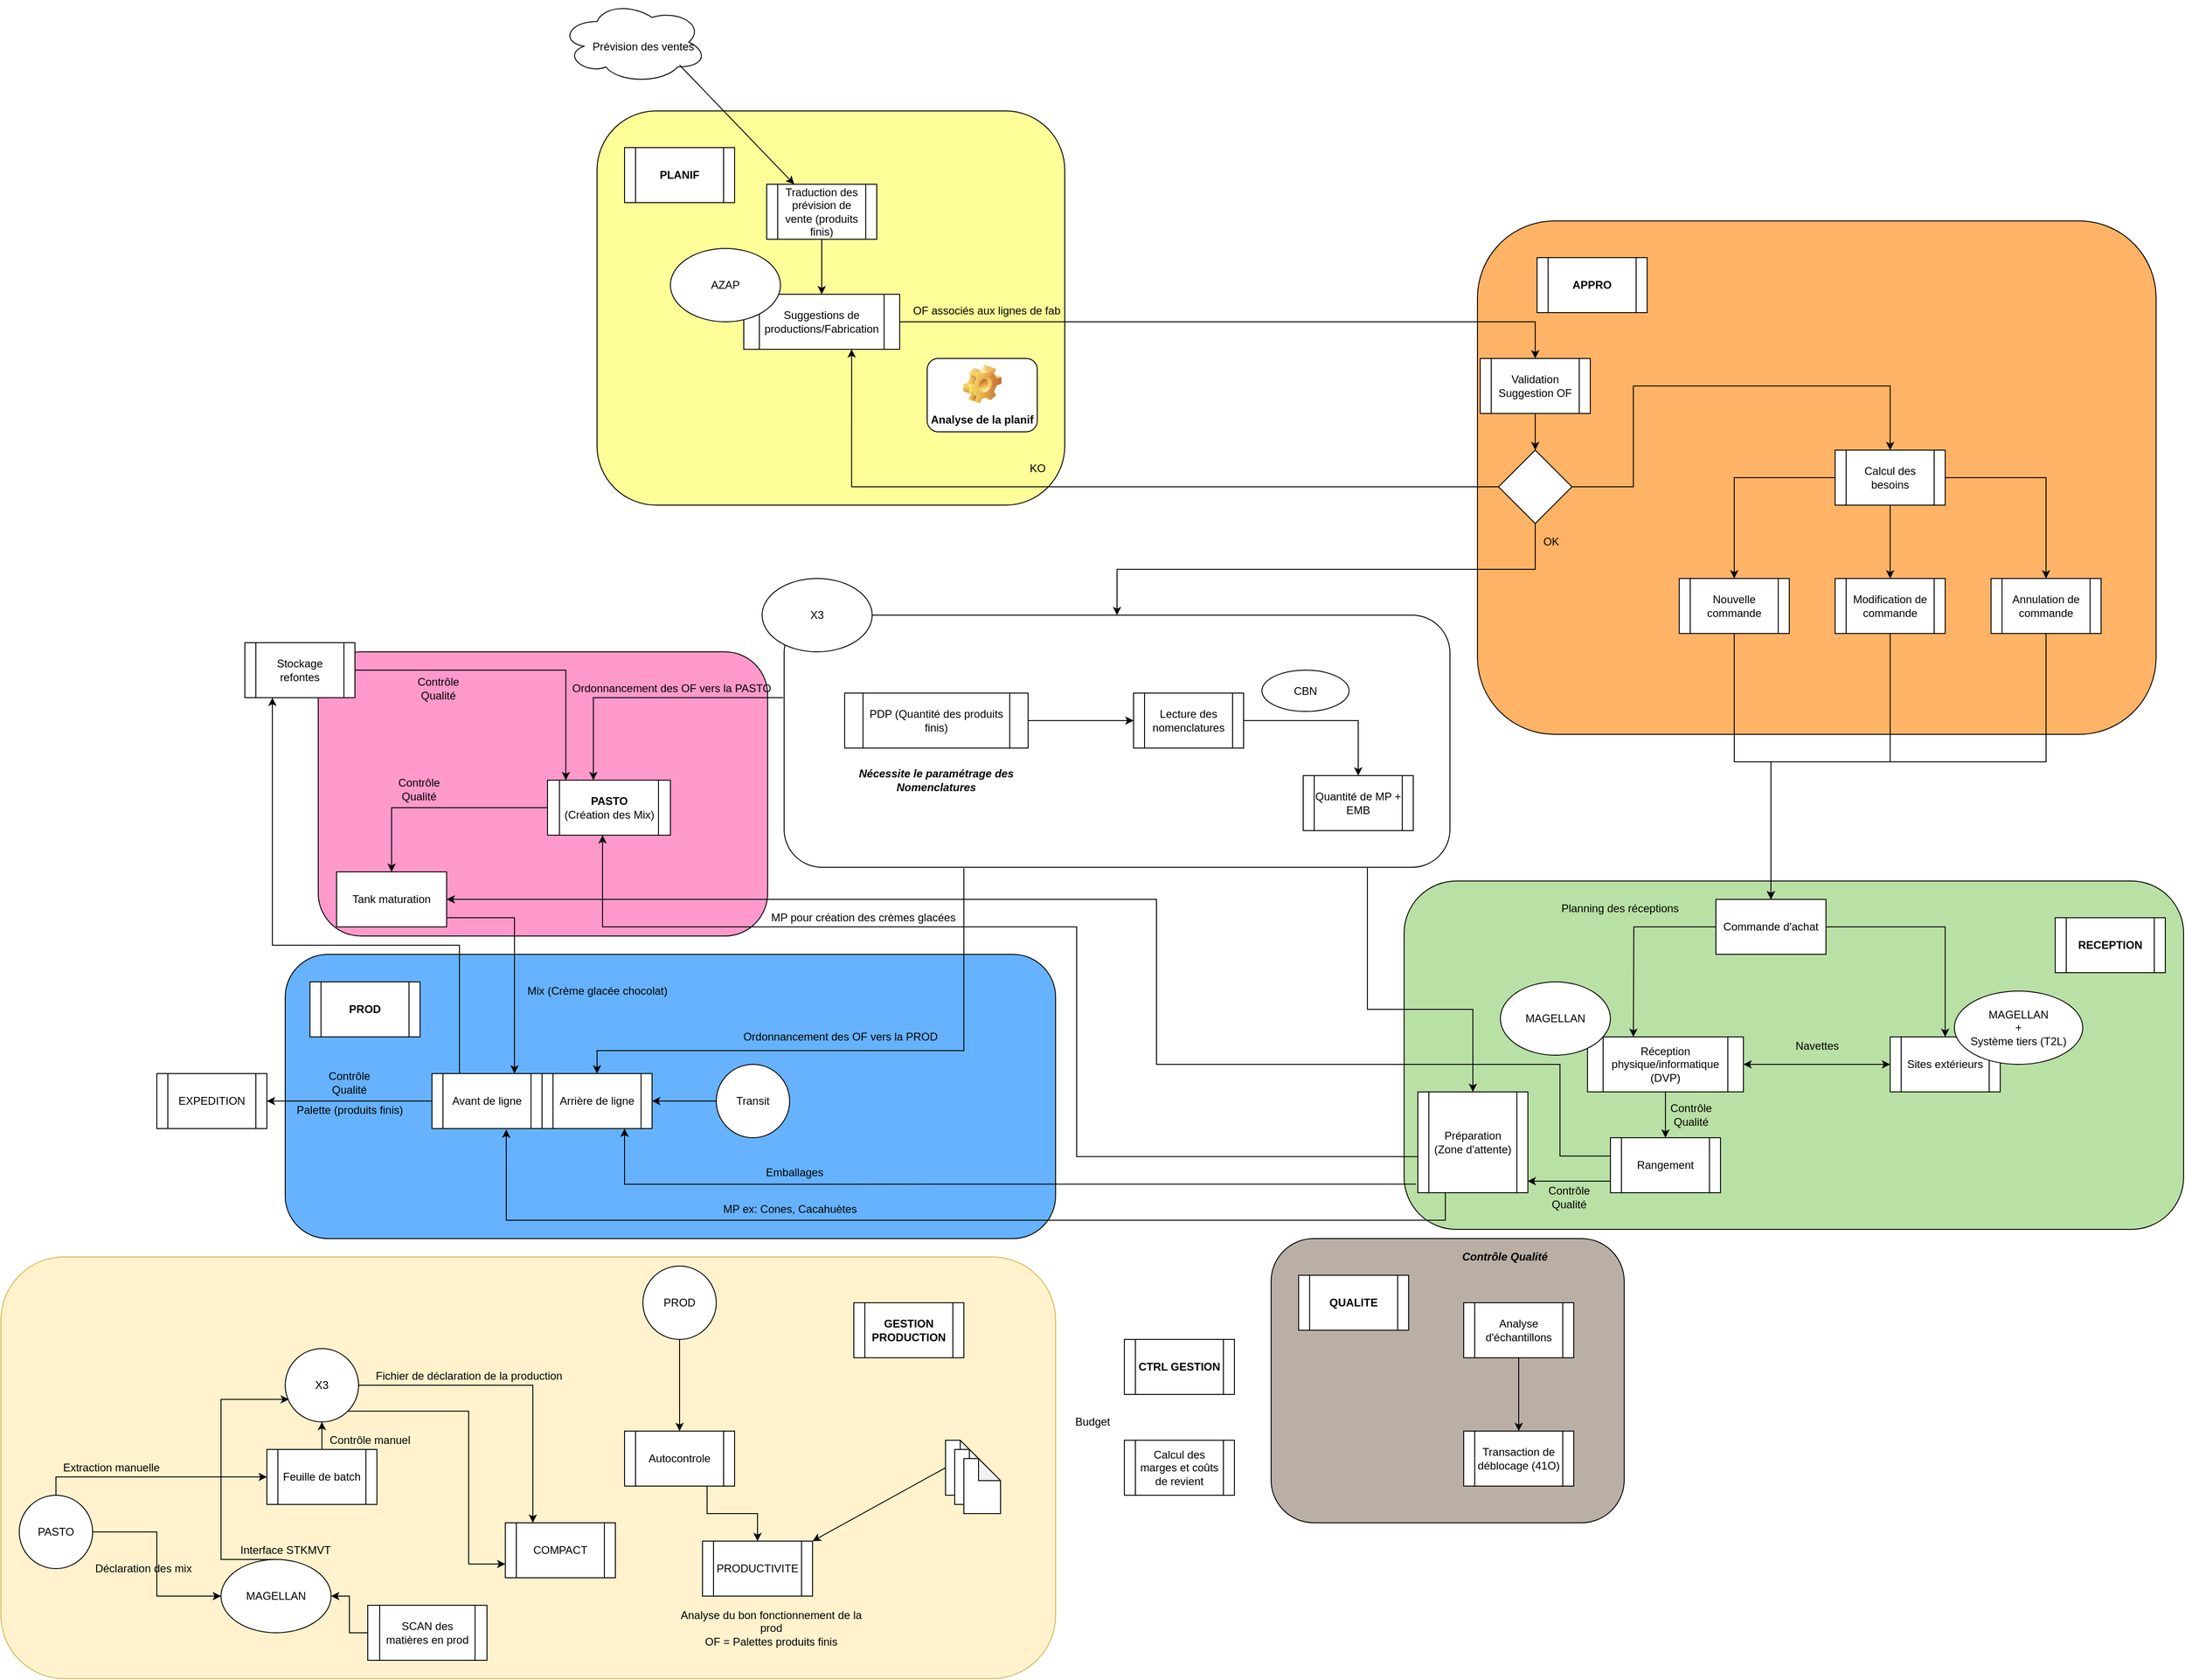 <mxfile version="14.6.9" type="github" pages="2">
  <diagram id="O6vMDhjwUfEgqYU45r9u" name="Page-1">
    <mxGraphModel dx="2957" dy="2081" grid="1" gridSize="10" guides="1" tooltips="1" connect="1" arrows="1" fold="1" page="1" pageScale="1" pageWidth="827" pageHeight="1169" math="0" shadow="0">
      <root>
        <mxCell id="0" />
        <mxCell id="1" parent="0" />
        <mxCell id="0gZr8LwHz6kF_PgUSsYP-43" value="" style="rounded=1;whiteSpace=wrap;html=1;fillColor=#fff2cc;strokeColor=#d6b656;" parent="1" vertex="1">
          <mxGeometry x="-760" y="710" width="1150" height="460" as="geometry" />
        </mxCell>
        <mxCell id="0gZr8LwHz6kF_PgUSsYP-20" value="" style="rounded=1;whiteSpace=wrap;html=1;" parent="1" vertex="1">
          <mxGeometry x="94" y="10" width="726" height="275" as="geometry" />
        </mxCell>
        <mxCell id="0gZr8LwHz6kF_PgUSsYP-4" value="" style="rounded=1;whiteSpace=wrap;html=1;fillColor=#B9AFA5;" parent="1" vertex="1">
          <mxGeometry x="625" y="690" width="385" height="310" as="geometry" />
        </mxCell>
        <mxCell id="oYeyKkTTprPO0pwxHMos-5" value="" style="rounded=1;whiteSpace=wrap;html=1;fillColor=#FF99CC;" parent="1" vertex="1">
          <mxGeometry x="-414" y="50" width="490" height="310" as="geometry" />
        </mxCell>
        <mxCell id="oYeyKkTTprPO0pwxHMos-4" value="" style="rounded=1;whiteSpace=wrap;html=1;fillColor=#66B2FF;" parent="1" vertex="1">
          <mxGeometry x="-450" y="380" width="840" height="310" as="geometry" />
        </mxCell>
        <mxCell id="oYeyKkTTprPO0pwxHMos-3" value="" style="rounded=1;whiteSpace=wrap;html=1;fillColor=#B9E0A5;" parent="1" vertex="1">
          <mxGeometry x="770" y="300" width="850" height="380" as="geometry" />
        </mxCell>
        <mxCell id="oYeyKkTTprPO0pwxHMos-2" value="" style="rounded=1;whiteSpace=wrap;html=1;fillColor=#FFB366;" parent="1" vertex="1">
          <mxGeometry x="850" y="-420" width="740" height="560" as="geometry" />
        </mxCell>
        <mxCell id="oYeyKkTTprPO0pwxHMos-1" value="" style="rounded=1;whiteSpace=wrap;html=1;fillColor=#FFFF99;" parent="1" vertex="1">
          <mxGeometry x="-110" y="-540" width="510" height="430" as="geometry" />
        </mxCell>
        <mxCell id="li9ldGSQjym8fthIgQEz-92" value="" style="ellipse;shape=cloud;whiteSpace=wrap;html=1;" parent="1" vertex="1">
          <mxGeometry x="-150" y="-660" width="160" height="90" as="geometry" />
        </mxCell>
        <mxCell id="li9ldGSQjym8fthIgQEz-2" value="" style="edgeStyle=orthogonalEdgeStyle;rounded=0;orthogonalLoop=1;jettySize=auto;html=1;" parent="1" source="lZQFlN8KfpUWZrCgefKN-1" target="li9ldGSQjym8fthIgQEz-1" edge="1">
          <mxGeometry relative="1" as="geometry" />
        </mxCell>
        <mxCell id="li9ldGSQjym8fthIgQEz-4" value="" style="edgeStyle=orthogonalEdgeStyle;rounded=0;orthogonalLoop=1;jettySize=auto;html=1;" parent="1" source="lZQFlN8KfpUWZrCgefKN-1" target="li9ldGSQjym8fthIgQEz-3" edge="1">
          <mxGeometry relative="1" as="geometry" />
        </mxCell>
        <mxCell id="li9ldGSQjym8fthIgQEz-6" value="" style="edgeStyle=orthogonalEdgeStyle;rounded=0;orthogonalLoop=1;jettySize=auto;html=1;" parent="1" source="lZQFlN8KfpUWZrCgefKN-1" target="li9ldGSQjym8fthIgQEz-5" edge="1">
          <mxGeometry relative="1" as="geometry" />
        </mxCell>
        <mxCell id="lZQFlN8KfpUWZrCgefKN-1" value="&lt;div&gt;Calcul des besoins&lt;/div&gt;" style="shape=process;whiteSpace=wrap;html=1;backgroundOutline=1;" parent="1" vertex="1">
          <mxGeometry x="1240" y="-170" width="120" height="60" as="geometry" />
        </mxCell>
        <mxCell id="li9ldGSQjym8fthIgQEz-42" style="edgeStyle=orthogonalEdgeStyle;rounded=0;orthogonalLoop=1;jettySize=auto;html=1;entryX=0.5;entryY=0;entryDx=0;entryDy=0;" parent="1" source="li9ldGSQjym8fthIgQEz-1" edge="1" target="li9ldGSQjym8fthIgQEz-37">
          <mxGeometry relative="1" as="geometry">
            <mxPoint x="860" y="310" as="targetPoint" />
            <Array as="points">
              <mxPoint x="1130" y="170" />
              <mxPoint x="1170" y="170" />
            </Array>
          </mxGeometry>
        </mxCell>
        <mxCell id="li9ldGSQjym8fthIgQEz-1" value="Nouvelle commande" style="shape=process;whiteSpace=wrap;html=1;backgroundOutline=1;" parent="1" vertex="1">
          <mxGeometry x="1070" y="-30" width="120" height="60" as="geometry" />
        </mxCell>
        <mxCell id="li9ldGSQjym8fthIgQEz-43" style="edgeStyle=orthogonalEdgeStyle;rounded=0;orthogonalLoop=1;jettySize=auto;html=1;exitX=0.5;exitY=1;exitDx=0;exitDy=0;entryX=0.5;entryY=0;entryDx=0;entryDy=0;" parent="1" source="li9ldGSQjym8fthIgQEz-3" edge="1" target="li9ldGSQjym8fthIgQEz-37">
          <mxGeometry relative="1" as="geometry">
            <mxPoint x="860" y="310" as="targetPoint" />
            <Array as="points">
              <mxPoint x="1300" y="170" />
              <mxPoint x="1170" y="170" />
            </Array>
          </mxGeometry>
        </mxCell>
        <mxCell id="li9ldGSQjym8fthIgQEz-3" value="&lt;div&gt;Modification de commande&lt;br&gt;&lt;/div&gt;" style="shape=process;whiteSpace=wrap;html=1;backgroundOutline=1;" parent="1" vertex="1">
          <mxGeometry x="1240" y="-30" width="120" height="60" as="geometry" />
        </mxCell>
        <mxCell id="li9ldGSQjym8fthIgQEz-44" style="edgeStyle=orthogonalEdgeStyle;rounded=0;orthogonalLoop=1;jettySize=auto;html=1;entryX=0.5;entryY=0;entryDx=0;entryDy=0;" parent="1" source="li9ldGSQjym8fthIgQEz-5" edge="1" target="li9ldGSQjym8fthIgQEz-37">
          <mxGeometry relative="1" as="geometry">
            <mxPoint x="860" y="310" as="targetPoint" />
            <Array as="points">
              <mxPoint x="1470" y="170" />
              <mxPoint x="1170" y="170" />
            </Array>
          </mxGeometry>
        </mxCell>
        <mxCell id="li9ldGSQjym8fthIgQEz-5" value="&lt;div&gt;Annulation de commande&lt;/div&gt;" style="shape=process;whiteSpace=wrap;html=1;backgroundOutline=1;" parent="1" vertex="1">
          <mxGeometry x="1410" y="-30" width="120" height="60" as="geometry" />
        </mxCell>
        <mxCell id="li9ldGSQjym8fthIgQEz-11" value="" style="edgeStyle=orthogonalEdgeStyle;rounded=0;orthogonalLoop=1;jettySize=auto;html=1;" parent="1" source="li9ldGSQjym8fthIgQEz-9" target="li9ldGSQjym8fthIgQEz-10" edge="1">
          <mxGeometry relative="1" as="geometry" />
        </mxCell>
        <mxCell id="li9ldGSQjym8fthIgQEz-9" value="Traduction des prévision de vente (produits finis)" style="shape=process;whiteSpace=wrap;html=1;backgroundOutline=1;" parent="1" vertex="1">
          <mxGeometry x="75" y="-460" width="120" height="60" as="geometry" />
        </mxCell>
        <mxCell id="li9ldGSQjym8fthIgQEz-18" style="edgeStyle=orthogonalEdgeStyle;rounded=0;orthogonalLoop=1;jettySize=auto;html=1;exitX=1;exitY=0.5;exitDx=0;exitDy=0;entryX=0.5;entryY=0;entryDx=0;entryDy=0;" parent="1" source="li9ldGSQjym8fthIgQEz-10" target="li9ldGSQjym8fthIgQEz-14" edge="1">
          <mxGeometry relative="1" as="geometry" />
        </mxCell>
        <mxCell id="li9ldGSQjym8fthIgQEz-10" value="&lt;div&gt;Suggestions de productions/Fabrication&lt;br&gt;&lt;/div&gt;" style="shape=process;whiteSpace=wrap;html=1;backgroundOutline=1;" parent="1" vertex="1">
          <mxGeometry x="50" y="-340" width="170" height="60" as="geometry" />
        </mxCell>
        <mxCell id="li9ldGSQjym8fthIgQEz-30" style="edgeStyle=orthogonalEdgeStyle;rounded=0;orthogonalLoop=1;jettySize=auto;html=1;" parent="1" target="li9ldGSQjym8fthIgQEz-31" edge="1">
          <mxGeometry relative="1" as="geometry">
            <mxPoint x="-104" y="220" as="targetPoint" />
            <mxPoint x="93" y="100" as="sourcePoint" />
            <Array as="points">
              <mxPoint x="93" y="100" />
              <mxPoint x="-114" y="100" />
            </Array>
          </mxGeometry>
        </mxCell>
        <mxCell id="li9ldGSQjym8fthIgQEz-64" style="edgeStyle=orthogonalEdgeStyle;rounded=0;orthogonalLoop=1;jettySize=auto;html=1;entryX=0.5;entryY=0;entryDx=0;entryDy=0;" parent="1" target="li9ldGSQjym8fthIgQEz-76" edge="1">
          <mxGeometry relative="1" as="geometry">
            <mxPoint x="-90" y="490" as="targetPoint" />
            <Array as="points">
              <mxPoint x="290" y="485" />
              <mxPoint x="-110" y="485" />
            </Array>
            <mxPoint x="290" y="286" as="sourcePoint" />
          </mxGeometry>
        </mxCell>
        <mxCell id="li9ldGSQjym8fthIgQEz-21" style="edgeStyle=orthogonalEdgeStyle;rounded=0;orthogonalLoop=1;jettySize=auto;html=1;entryX=0.5;entryY=0;entryDx=0;entryDy=0;" parent="1" source="li9ldGSQjym8fthIgQEz-14" target="li9ldGSQjym8fthIgQEz-20" edge="1">
          <mxGeometry relative="1" as="geometry" />
        </mxCell>
        <mxCell id="li9ldGSQjym8fthIgQEz-14" value="Validation Suggestion OF" style="shape=process;whiteSpace=wrap;html=1;backgroundOutline=1;" parent="1" vertex="1">
          <mxGeometry x="853" y="-270" width="120" height="60" as="geometry" />
        </mxCell>
        <mxCell id="li9ldGSQjym8fthIgQEz-17" value="Analyse de la planif" style="label;whiteSpace=wrap;html=1;align=center;verticalAlign=bottom;spacingLeft=0;spacingBottom=4;imageAlign=center;imageVerticalAlign=top;image=img/clipart/Gear_128x128.png" parent="1" vertex="1">
          <mxGeometry x="250" y="-270" width="120" height="80" as="geometry" />
        </mxCell>
        <mxCell id="li9ldGSQjym8fthIgQEz-24" style="edgeStyle=orthogonalEdgeStyle;rounded=0;orthogonalLoop=1;jettySize=auto;html=1;entryX=0.692;entryY=1;entryDx=0;entryDy=0;entryPerimeter=0;" parent="1" source="li9ldGSQjym8fthIgQEz-20" target="li9ldGSQjym8fthIgQEz-10" edge="1">
          <mxGeometry relative="1" as="geometry" />
        </mxCell>
        <mxCell id="li9ldGSQjym8fthIgQEz-29" style="edgeStyle=orthogonalEdgeStyle;rounded=0;orthogonalLoop=1;jettySize=auto;html=1;entryX=0.5;entryY=0;entryDx=0;entryDy=0;" parent="1" source="li9ldGSQjym8fthIgQEz-20" target="lZQFlN8KfpUWZrCgefKN-1" edge="1">
          <mxGeometry relative="1" as="geometry">
            <Array as="points">
              <mxPoint x="1020" y="-130" />
              <mxPoint x="1020" y="-240" />
              <mxPoint x="1300" y="-240" />
            </Array>
          </mxGeometry>
        </mxCell>
        <mxCell id="VTwx-t2vPlXbv8BFAl15-1" style="edgeStyle=orthogonalEdgeStyle;rounded=0;orthogonalLoop=1;jettySize=auto;html=1;exitX=0.5;exitY=1;exitDx=0;exitDy=0;entryX=0.5;entryY=0;entryDx=0;entryDy=0;" edge="1" parent="1" source="li9ldGSQjym8fthIgQEz-20" target="0gZr8LwHz6kF_PgUSsYP-20">
          <mxGeometry relative="1" as="geometry" />
        </mxCell>
        <mxCell id="li9ldGSQjym8fthIgQEz-20" value="" style="rhombus;whiteSpace=wrap;html=1;" parent="1" vertex="1">
          <mxGeometry x="873" y="-170" width="80" height="80" as="geometry" />
        </mxCell>
        <mxCell id="li9ldGSQjym8fthIgQEz-23" value="OK" style="text;html=1;align=center;verticalAlign=middle;resizable=0;points=[];autosize=1;" parent="1" vertex="1">
          <mxGeometry x="915" y="-80" width="30" height="20" as="geometry" />
        </mxCell>
        <mxCell id="li9ldGSQjym8fthIgQEz-25" value="KO" style="text;html=1;align=center;verticalAlign=middle;resizable=0;points=[];autosize=1;" parent="1" vertex="1">
          <mxGeometry x="355" y="-160" width="30" height="20" as="geometry" />
        </mxCell>
        <mxCell id="li9ldGSQjym8fthIgQEz-26" value="&lt;div&gt;OF associés aux lignes de fab&lt;/div&gt;&lt;div&gt;&lt;br&gt;&lt;/div&gt;" style="text;html=1;strokeColor=none;fillColor=none;align=center;verticalAlign=middle;whiteSpace=wrap;rounded=0;" parent="1" vertex="1">
          <mxGeometry x="220" y="-350" width="190" height="70" as="geometry" />
        </mxCell>
        <mxCell id="li9ldGSQjym8fthIgQEz-74" style="edgeStyle=orthogonalEdgeStyle;rounded=0;orthogonalLoop=1;jettySize=auto;html=1;entryX=0.5;entryY=0;entryDx=0;entryDy=0;" parent="1" source="li9ldGSQjym8fthIgQEz-31" target="li9ldGSQjym8fthIgQEz-71" edge="1">
          <mxGeometry relative="1" as="geometry" />
        </mxCell>
        <mxCell id="li9ldGSQjym8fthIgQEz-31" value="&lt;div&gt;&lt;b&gt;PASTO&lt;/b&gt;&lt;/div&gt;&lt;div&gt;(Création des Mix)&lt;br&gt;&lt;/div&gt;" style="shape=process;whiteSpace=wrap;html=1;backgroundOutline=1;" parent="1" vertex="1">
          <mxGeometry x="-164" y="190" width="134" height="60" as="geometry" />
        </mxCell>
        <mxCell id="li9ldGSQjym8fthIgQEz-33" value="PROD" style="shape=process;whiteSpace=wrap;html=1;backgroundOutline=1;fontStyle=1" parent="1" vertex="1">
          <mxGeometry x="-423" y="410" width="120" height="60" as="geometry" />
        </mxCell>
        <mxCell id="li9ldGSQjym8fthIgQEz-35" value="RECEPTION" style="shape=process;whiteSpace=wrap;html=1;backgroundOutline=1;fontStyle=1" parent="1" vertex="1">
          <mxGeometry x="1480" y="340" width="120" height="60" as="geometry" />
        </mxCell>
        <mxCell id="li9ldGSQjym8fthIgQEz-47" style="edgeStyle=orthogonalEdgeStyle;rounded=0;orthogonalLoop=1;jettySize=auto;html=1;" parent="1" source="li9ldGSQjym8fthIgQEz-37" edge="1">
          <mxGeometry relative="1" as="geometry">
            <mxPoint x="1020" y="470" as="targetPoint" />
          </mxGeometry>
        </mxCell>
        <mxCell id="li9ldGSQjym8fthIgQEz-54" style="edgeStyle=orthogonalEdgeStyle;rounded=0;orthogonalLoop=1;jettySize=auto;html=1;" parent="1" source="li9ldGSQjym8fthIgQEz-37" target="li9ldGSQjym8fthIgQEz-53" edge="1">
          <mxGeometry relative="1" as="geometry" />
        </mxCell>
        <mxCell id="li9ldGSQjym8fthIgQEz-37" value="Commande d&#39;achat" style="whiteSpace=wrap;html=1;" parent="1" vertex="1">
          <mxGeometry x="1110" y="320" width="120" height="60" as="geometry" />
        </mxCell>
        <mxCell id="li9ldGSQjym8fthIgQEz-45" value="APPRO" style="shape=process;whiteSpace=wrap;html=1;backgroundOutline=1;fontStyle=1" parent="1" vertex="1">
          <mxGeometry x="915" y="-380" width="120" height="60" as="geometry" />
        </mxCell>
        <mxCell id="li9ldGSQjym8fthIgQEz-50" style="edgeStyle=orthogonalEdgeStyle;rounded=0;orthogonalLoop=1;jettySize=auto;html=1;entryX=0.5;entryY=0;entryDx=0;entryDy=0;" parent="1" source="li9ldGSQjym8fthIgQEz-48" target="li9ldGSQjym8fthIgQEz-49" edge="1">
          <mxGeometry relative="1" as="geometry" />
        </mxCell>
        <mxCell id="li9ldGSQjym8fthIgQEz-48" value="Réception physique/informatique (DVP)" style="shape=process;whiteSpace=wrap;html=1;backgroundOutline=1;" parent="1" vertex="1">
          <mxGeometry x="970" y="470" width="170" height="60" as="geometry" />
        </mxCell>
        <mxCell id="li9ldGSQjym8fthIgQEz-60" style="edgeStyle=orthogonalEdgeStyle;rounded=0;orthogonalLoop=1;jettySize=auto;html=1;exitX=0.011;exitY=0.642;exitDx=0;exitDy=0;exitPerimeter=0;" parent="1" source="li9ldGSQjym8fthIgQEz-78" edge="1">
          <mxGeometry relative="1" as="geometry">
            <Array as="points">
              <mxPoint x="413" y="601" />
              <mxPoint x="413" y="350" />
              <mxPoint x="-104" y="350" />
            </Array>
            <mxPoint x="-104" y="250" as="targetPoint" />
          </mxGeometry>
        </mxCell>
        <mxCell id="li9ldGSQjym8fthIgQEz-73" style="edgeStyle=orthogonalEdgeStyle;rounded=0;orthogonalLoop=1;jettySize=auto;html=1;exitX=0;exitY=0;exitDx=0;exitDy=0;entryX=1;entryY=0.5;entryDx=0;entryDy=0;" parent="1" source="li9ldGSQjym8fthIgQEz-49" target="li9ldGSQjym8fthIgQEz-71" edge="1">
          <mxGeometry relative="1" as="geometry">
            <Array as="points">
              <mxPoint x="995" y="600" />
              <mxPoint x="940" y="600" />
              <mxPoint x="940" y="500" />
              <mxPoint x="500" y="500" />
              <mxPoint x="500" y="320" />
            </Array>
          </mxGeometry>
        </mxCell>
        <mxCell id="li9ldGSQjym8fthIgQEz-79" style="edgeStyle=orthogonalEdgeStyle;rounded=0;orthogonalLoop=1;jettySize=auto;html=1;exitX=0;exitY=0.75;exitDx=0;exitDy=0;entryX=0.997;entryY=0.885;entryDx=0;entryDy=0;entryPerimeter=0;" parent="1" source="li9ldGSQjym8fthIgQEz-49" target="li9ldGSQjym8fthIgQEz-78" edge="1">
          <mxGeometry relative="1" as="geometry">
            <Array as="points">
              <mxPoint x="995" y="627" />
            </Array>
          </mxGeometry>
        </mxCell>
        <mxCell id="li9ldGSQjym8fthIgQEz-49" value="Rangement" style="shape=process;whiteSpace=wrap;html=1;backgroundOutline=1;" parent="1" vertex="1">
          <mxGeometry x="995" y="580" width="120" height="60" as="geometry" />
        </mxCell>
        <mxCell id="li9ldGSQjym8fthIgQEz-51" value="Planning des réceptions" style="text;html=1;align=center;verticalAlign=middle;resizable=0;points=[];autosize=1;" parent="1" vertex="1">
          <mxGeometry x="930" y="320" width="150" height="20" as="geometry" />
        </mxCell>
        <mxCell id="li9ldGSQjym8fthIgQEz-52" value="&lt;div&gt;MAGELLAN&lt;/div&gt;" style="ellipse;whiteSpace=wrap;html=1;" parent="1" vertex="1">
          <mxGeometry x="875" y="410" width="120" height="80" as="geometry" />
        </mxCell>
        <mxCell id="li9ldGSQjym8fthIgQEz-53" value="Sites extérieurs" style="shape=process;whiteSpace=wrap;html=1;backgroundOutline=1;" parent="1" vertex="1">
          <mxGeometry x="1300" y="470" width="120" height="60" as="geometry" />
        </mxCell>
        <mxCell id="li9ldGSQjym8fthIgQEz-57" value="" style="endArrow=classic;startArrow=classic;html=1;entryX=0;entryY=0.5;entryDx=0;entryDy=0;exitX=1;exitY=0.5;exitDx=0;exitDy=0;" parent="1" source="li9ldGSQjym8fthIgQEz-48" target="li9ldGSQjym8fthIgQEz-53" edge="1">
          <mxGeometry width="50" height="50" relative="1" as="geometry">
            <mxPoint x="930" y="420" as="sourcePoint" />
            <mxPoint x="980" y="370" as="targetPoint" />
          </mxGeometry>
        </mxCell>
        <mxCell id="li9ldGSQjym8fthIgQEz-58" value="Navettes" style="text;html=1;align=center;verticalAlign=middle;resizable=0;points=[];autosize=1;" parent="1" vertex="1">
          <mxGeometry x="1190" y="470" width="60" height="20" as="geometry" />
        </mxCell>
        <mxCell id="li9ldGSQjym8fthIgQEz-59" value="&lt;div&gt;MAGELLAN&lt;/div&gt;&lt;div&gt;+&lt;/div&gt;&lt;div&gt;Système tiers (T2L)&lt;br&gt;&lt;/div&gt;" style="ellipse;whiteSpace=wrap;html=1;" parent="1" vertex="1">
          <mxGeometry x="1370" y="420" width="140" height="80" as="geometry" />
        </mxCell>
        <mxCell id="li9ldGSQjym8fthIgQEz-63" value="Ordonnancement des OF vers la PASTO" style="text;html=1;align=center;verticalAlign=middle;resizable=0;points=[];autosize=1;" parent="1" vertex="1">
          <mxGeometry x="-144" y="80" width="230" height="20" as="geometry" />
        </mxCell>
        <mxCell id="li9ldGSQjym8fthIgQEz-65" value="Ordonnancement des OF vers la PROD" style="text;html=1;align=center;verticalAlign=middle;resizable=0;points=[];autosize=1;" parent="1" vertex="1">
          <mxGeometry x="40" y="460" width="230" height="20" as="geometry" />
        </mxCell>
        <mxCell id="li9ldGSQjym8fthIgQEz-67" value="MP ex: Cones, Cacahuètes" style="text;html=1;align=center;verticalAlign=middle;resizable=0;points=[];autosize=1;" parent="1" vertex="1">
          <mxGeometry x="20" y="648" width="160" height="20" as="geometry" />
        </mxCell>
        <mxCell id="li9ldGSQjym8fthIgQEz-69" value="Mix (Crème glacée chocolat)" style="text;html=1;align=center;verticalAlign=middle;resizable=0;points=[];autosize=1;" parent="1" vertex="1">
          <mxGeometry x="-195" y="410" width="170" height="20" as="geometry" />
        </mxCell>
        <mxCell id="li9ldGSQjym8fthIgQEz-70" value="MP pour création des crèmes glacées" style="text;html=1;align=center;verticalAlign=middle;resizable=0;points=[];autosize=1;" parent="1" vertex="1">
          <mxGeometry x="70" y="330" width="220" height="20" as="geometry" />
        </mxCell>
        <mxCell id="li9ldGSQjym8fthIgQEz-75" style="edgeStyle=orthogonalEdgeStyle;rounded=0;orthogonalLoop=1;jettySize=auto;html=1;entryX=0.75;entryY=0;entryDx=0;entryDy=0;" parent="1" source="li9ldGSQjym8fthIgQEz-71" target="li9ldGSQjym8fthIgQEz-77" edge="1">
          <mxGeometry relative="1" as="geometry">
            <mxPoint x="-152" y="480" as="targetPoint" />
            <Array as="points">
              <mxPoint x="-200" y="340" />
            </Array>
          </mxGeometry>
        </mxCell>
        <mxCell id="li9ldGSQjym8fthIgQEz-71" value="Tank maturation" style="rounded=0;whiteSpace=wrap;html=1;" parent="1" vertex="1">
          <mxGeometry x="-394" y="290" width="120" height="60" as="geometry" />
        </mxCell>
        <mxCell id="li9ldGSQjym8fthIgQEz-76" value="Arrière de ligne" style="shape=process;whiteSpace=wrap;html=1;backgroundOutline=1;" parent="1" vertex="1">
          <mxGeometry x="-170" y="510" width="120" height="60" as="geometry" />
        </mxCell>
        <mxCell id="li9ldGSQjym8fthIgQEz-83" style="edgeStyle=orthogonalEdgeStyle;rounded=0;orthogonalLoop=1;jettySize=auto;html=1;exitX=0;exitY=0.5;exitDx=0;exitDy=0;" parent="1" source="li9ldGSQjym8fthIgQEz-77" edge="1">
          <mxGeometry relative="1" as="geometry">
            <mxPoint x="-470" y="540" as="targetPoint" />
          </mxGeometry>
        </mxCell>
        <mxCell id="0gZr8LwHz6kF_PgUSsYP-39" style="edgeStyle=orthogonalEdgeStyle;rounded=0;orthogonalLoop=1;jettySize=auto;html=1;exitX=0.25;exitY=0;exitDx=0;exitDy=0;entryX=0.25;entryY=1;entryDx=0;entryDy=0;" parent="1" source="li9ldGSQjym8fthIgQEz-77" edge="1" target="0gZr8LwHz6kF_PgUSsYP-40">
          <mxGeometry relative="1" as="geometry">
            <mxPoint x="-260" y="120" as="targetPoint" />
            <Array as="points">
              <mxPoint x="-260" y="370" />
              <mxPoint x="-464" y="370" />
            </Array>
          </mxGeometry>
        </mxCell>
        <mxCell id="li9ldGSQjym8fthIgQEz-77" value="Avant de ligne" style="shape=process;whiteSpace=wrap;html=1;backgroundOutline=1;" parent="1" vertex="1">
          <mxGeometry x="-290" y="510" width="120" height="60" as="geometry" />
        </mxCell>
        <mxCell id="li9ldGSQjym8fthIgQEz-80" style="edgeStyle=orthogonalEdgeStyle;rounded=0;orthogonalLoop=1;jettySize=auto;html=1;exitX=-0.017;exitY=0.915;exitDx=0;exitDy=0;entryX=0.75;entryY=1;entryDx=0;entryDy=0;exitPerimeter=0;" parent="1" source="li9ldGSQjym8fthIgQEz-78" target="li9ldGSQjym8fthIgQEz-76" edge="1">
          <mxGeometry relative="1" as="geometry">
            <Array as="points">
              <mxPoint x="-80" y="630" />
            </Array>
          </mxGeometry>
        </mxCell>
        <mxCell id="li9ldGSQjym8fthIgQEz-81" style="edgeStyle=orthogonalEdgeStyle;rounded=0;orthogonalLoop=1;jettySize=auto;html=1;exitX=0.25;exitY=1;exitDx=0;exitDy=0;entryX=0.675;entryY=1.017;entryDx=0;entryDy=0;entryPerimeter=0;" parent="1" source="li9ldGSQjym8fthIgQEz-78" target="li9ldGSQjym8fthIgQEz-77" edge="1">
          <mxGeometry relative="1" as="geometry">
            <Array as="points">
              <mxPoint x="815" y="670" />
              <mxPoint x="-209" y="670" />
            </Array>
          </mxGeometry>
        </mxCell>
        <mxCell id="li9ldGSQjym8fthIgQEz-78" value="&lt;div&gt;Préparation&lt;/div&gt;&lt;div&gt;(Zone d&#39;attente)&lt;br&gt;&lt;/div&gt;" style="shape=process;whiteSpace=wrap;html=1;backgroundOutline=1;" parent="1" vertex="1">
          <mxGeometry x="785" y="530" width="120" height="110" as="geometry" />
        </mxCell>
        <mxCell id="li9ldGSQjym8fthIgQEz-82" value="Emballages" style="text;html=1;align=center;verticalAlign=middle;resizable=0;points=[];autosize=1;" parent="1" vertex="1">
          <mxGeometry x="65" y="608" width="80" height="20" as="geometry" />
        </mxCell>
        <mxCell id="li9ldGSQjym8fthIgQEz-85" value="Palette (produits finis)" style="text;html=1;align=center;verticalAlign=middle;resizable=0;points=[];autosize=1;" parent="1" vertex="1">
          <mxGeometry x="-450" y="540" width="140" height="20" as="geometry" />
        </mxCell>
        <mxCell id="li9ldGSQjym8fthIgQEz-87" style="edgeStyle=orthogonalEdgeStyle;rounded=0;orthogonalLoop=1;jettySize=auto;html=1;" parent="1" source="li9ldGSQjym8fthIgQEz-86" target="li9ldGSQjym8fthIgQEz-76" edge="1">
          <mxGeometry relative="1" as="geometry" />
        </mxCell>
        <mxCell id="li9ldGSQjym8fthIgQEz-86" value="&lt;div&gt;Transit&lt;/div&gt;" style="ellipse;whiteSpace=wrap;html=1;aspect=fixed;" parent="1" vertex="1">
          <mxGeometry x="20" y="500" width="80" height="80" as="geometry" />
        </mxCell>
        <mxCell id="li9ldGSQjym8fthIgQEz-88" value="EXPEDITION" style="shape=process;whiteSpace=wrap;html=1;backgroundOutline=1;" parent="1" vertex="1">
          <mxGeometry x="-590" y="510" width="120" height="60" as="geometry" />
        </mxCell>
        <mxCell id="li9ldGSQjym8fthIgQEz-89" value="PLANIF" style="shape=process;whiteSpace=wrap;html=1;backgroundOutline=1;fontStyle=1" parent="1" vertex="1">
          <mxGeometry x="-80" y="-500" width="120" height="60" as="geometry" />
        </mxCell>
        <mxCell id="li9ldGSQjym8fthIgQEz-90" value="" style="endArrow=classic;html=1;entryX=0.25;entryY=0;entryDx=0;entryDy=0;" parent="1" target="li9ldGSQjym8fthIgQEz-9" edge="1">
          <mxGeometry width="50" height="50" relative="1" as="geometry">
            <mxPoint x="-20" y="-590" as="sourcePoint" />
            <mxPoint x="240" y="-160" as="targetPoint" />
          </mxGeometry>
        </mxCell>
        <mxCell id="li9ldGSQjym8fthIgQEz-91" value="Prévision des ventes" style="text;html=1;align=center;verticalAlign=middle;resizable=0;points=[];autosize=1;" parent="1" vertex="1">
          <mxGeometry x="-125" y="-620" width="130" height="20" as="geometry" />
        </mxCell>
        <mxCell id="li9ldGSQjym8fthIgQEz-94" value="CTRL GESTION" style="shape=process;whiteSpace=wrap;html=1;backgroundOutline=1;fontStyle=1" parent="1" vertex="1">
          <mxGeometry x="465" y="800" width="120" height="60" as="geometry" />
        </mxCell>
        <mxCell id="li9ldGSQjym8fthIgQEz-95" value="GESTION PRODUCTION" style="shape=process;whiteSpace=wrap;html=1;backgroundOutline=1;fontStyle=1" parent="1" vertex="1">
          <mxGeometry x="170" y="760" width="120" height="60" as="geometry" />
        </mxCell>
        <mxCell id="oYeyKkTTprPO0pwxHMos-7" style="edgeStyle=orthogonalEdgeStyle;rounded=0;orthogonalLoop=1;jettySize=auto;html=1;exitX=0.5;exitY=1;exitDx=0;exitDy=0;" parent="1" source="li9ldGSQjym8fthIgQEz-96" target="li9ldGSQjym8fthIgQEz-101" edge="1">
          <mxGeometry relative="1" as="geometry" />
        </mxCell>
        <mxCell id="li9ldGSQjym8fthIgQEz-96" value="PROD" style="ellipse;whiteSpace=wrap;html=1;aspect=fixed;" parent="1" vertex="1">
          <mxGeometry x="-60" y="720" width="80" height="80" as="geometry" />
        </mxCell>
        <mxCell id="0gZr8LwHz6kF_PgUSsYP-35" style="edgeStyle=orthogonalEdgeStyle;rounded=0;orthogonalLoop=1;jettySize=auto;html=1;exitX=0.5;exitY=0;exitDx=0;exitDy=0;entryX=0.5;entryY=1;entryDx=0;entryDy=0;" parent="1" source="li9ldGSQjym8fthIgQEz-99" target="0gZr8LwHz6kF_PgUSsYP-25" edge="1">
          <mxGeometry relative="1" as="geometry" />
        </mxCell>
        <mxCell id="li9ldGSQjym8fthIgQEz-99" value="Feuille de batch" style="shape=process;whiteSpace=wrap;html=1;backgroundOutline=1;" parent="1" vertex="1">
          <mxGeometry x="-470" y="920" width="120" height="60" as="geometry" />
        </mxCell>
        <mxCell id="li9ldGSQjym8fthIgQEz-107" style="edgeStyle=orthogonalEdgeStyle;rounded=0;orthogonalLoop=1;jettySize=auto;html=1;exitX=0.75;exitY=1;exitDx=0;exitDy=0;" parent="1" source="li9ldGSQjym8fthIgQEz-101" target="li9ldGSQjym8fthIgQEz-106" edge="1">
          <mxGeometry relative="1" as="geometry" />
        </mxCell>
        <mxCell id="li9ldGSQjym8fthIgQEz-101" value="Autocontrole" style="shape=process;whiteSpace=wrap;html=1;backgroundOutline=1;" parent="1" vertex="1">
          <mxGeometry x="-80" y="900" width="120" height="60" as="geometry" />
        </mxCell>
        <mxCell id="li9ldGSQjym8fthIgQEz-102" value="Fichier de déclaration de la production" style="text;html=1;align=center;verticalAlign=middle;resizable=0;points=[];autosize=1;" parent="1" vertex="1">
          <mxGeometry x="-360" y="830" width="220" height="20" as="geometry" />
        </mxCell>
        <mxCell id="li9ldGSQjym8fthIgQEz-104" style="edgeStyle=orthogonalEdgeStyle;rounded=0;orthogonalLoop=1;jettySize=auto;html=1;" parent="1" source="li9ldGSQjym8fthIgQEz-103" target="0gZr8LwHz6kF_PgUSsYP-32" edge="1">
          <mxGeometry relative="1" as="geometry" />
        </mxCell>
        <mxCell id="0gZr8LwHz6kF_PgUSsYP-34" style="edgeStyle=orthogonalEdgeStyle;rounded=0;orthogonalLoop=1;jettySize=auto;html=1;exitX=0.5;exitY=0;exitDx=0;exitDy=0;entryX=0;entryY=0.5;entryDx=0;entryDy=0;" parent="1" source="li9ldGSQjym8fthIgQEz-103" target="li9ldGSQjym8fthIgQEz-99" edge="1">
          <mxGeometry relative="1" as="geometry" />
        </mxCell>
        <mxCell id="li9ldGSQjym8fthIgQEz-103" value="PASTO" style="ellipse;whiteSpace=wrap;html=1;aspect=fixed;" parent="1" vertex="1">
          <mxGeometry x="-740" y="970" width="80" height="80" as="geometry" />
        </mxCell>
        <mxCell id="li9ldGSQjym8fthIgQEz-105" value="Déclaration des mix" style="text;html=1;align=center;verticalAlign=middle;resizable=0;points=[];autosize=1;" parent="1" vertex="1">
          <mxGeometry x="-665" y="1040" width="120" height="20" as="geometry" />
        </mxCell>
        <mxCell id="li9ldGSQjym8fthIgQEz-106" value="PRODUCTIVITE" style="shape=process;whiteSpace=wrap;html=1;backgroundOutline=1;" parent="1" vertex="1">
          <mxGeometry x="5" y="1020" width="120" height="60" as="geometry" />
        </mxCell>
        <mxCell id="li9ldGSQjym8fthIgQEz-109" value="&lt;div&gt;Analyse du bon fonctionnement de la prod&lt;/div&gt;&lt;div&gt;OF = Palettes produits finis&lt;br&gt;&lt;/div&gt;" style="text;html=1;strokeColor=none;fillColor=none;align=center;verticalAlign=middle;whiteSpace=wrap;rounded=0;" parent="1" vertex="1">
          <mxGeometry x="-20" y="1090" width="200" height="50" as="geometry" />
        </mxCell>
        <mxCell id="li9ldGSQjym8fthIgQEz-111" value="" style="shape=note;whiteSpace=wrap;html=1;backgroundOutline=1;darkOpacity=0.05;size=24;" parent="1" vertex="1">
          <mxGeometry x="270" y="910" width="40" height="60" as="geometry" />
        </mxCell>
        <mxCell id="li9ldGSQjym8fthIgQEz-112" value="" style="shape=note;whiteSpace=wrap;html=1;backgroundOutline=1;darkOpacity=0.05;size=24;" parent="1" vertex="1">
          <mxGeometry x="280" y="920" width="40" height="60" as="geometry" />
        </mxCell>
        <mxCell id="li9ldGSQjym8fthIgQEz-113" value="" style="shape=note;whiteSpace=wrap;html=1;backgroundOutline=1;darkOpacity=0.05;size=24;" parent="1" vertex="1">
          <mxGeometry x="290" y="930" width="40" height="60" as="geometry" />
        </mxCell>
        <mxCell id="li9ldGSQjym8fthIgQEz-114" value="" style="endArrow=classic;html=1;exitX=0;exitY=0.5;exitDx=0;exitDy=0;exitPerimeter=0;entryX=1;entryY=0;entryDx=0;entryDy=0;" parent="1" source="li9ldGSQjym8fthIgQEz-111" target="li9ldGSQjym8fthIgQEz-106" edge="1">
          <mxGeometry width="50" height="50" relative="1" as="geometry">
            <mxPoint x="200" y="900" as="sourcePoint" />
            <mxPoint x="250" y="850" as="targetPoint" />
          </mxGeometry>
        </mxCell>
        <mxCell id="li9ldGSQjym8fthIgQEz-115" value="Calcul des marges et coûts de revient" style="shape=process;whiteSpace=wrap;html=1;backgroundOutline=1;" parent="1" vertex="1">
          <mxGeometry x="465" y="910" width="120" height="60" as="geometry" />
        </mxCell>
        <mxCell id="li9ldGSQjym8fthIgQEz-116" value="Budget" style="text;html=1;align=center;verticalAlign=middle;resizable=0;points=[];autosize=1;" parent="1" vertex="1">
          <mxGeometry x="405" y="880" width="50" height="20" as="geometry" />
        </mxCell>
        <mxCell id="0gZr8LwHz6kF_PgUSsYP-1" value="Contrôle Qualité" style="text;html=1;strokeColor=none;fillColor=none;align=center;verticalAlign=middle;whiteSpace=wrap;rounded=0;" parent="1" vertex="1">
          <mxGeometry x="1063" y="545" width="40" height="20" as="geometry" />
        </mxCell>
        <mxCell id="0gZr8LwHz6kF_PgUSsYP-6" value="" style="edgeStyle=orthogonalEdgeStyle;rounded=0;orthogonalLoop=1;jettySize=auto;html=1;" parent="1" source="0gZr8LwHz6kF_PgUSsYP-2" target="0gZr8LwHz6kF_PgUSsYP-5" edge="1">
          <mxGeometry relative="1" as="geometry" />
        </mxCell>
        <mxCell id="0gZr8LwHz6kF_PgUSsYP-2" value="&lt;div&gt;Analyse d&#39;échantillons&lt;/div&gt;" style="shape=process;whiteSpace=wrap;html=1;backgroundOutline=1;" parent="1" vertex="1">
          <mxGeometry x="835" y="760" width="120" height="60" as="geometry" />
        </mxCell>
        <mxCell id="0gZr8LwHz6kF_PgUSsYP-3" value="QUALITE" style="shape=process;whiteSpace=wrap;html=1;backgroundOutline=1;fontStyle=1" parent="1" vertex="1">
          <mxGeometry x="655" y="730" width="120" height="60" as="geometry" />
        </mxCell>
        <mxCell id="0gZr8LwHz6kF_PgUSsYP-5" value="Transaction de déblocage (41O)" style="shape=process;whiteSpace=wrap;html=1;backgroundOutline=1;" parent="1" vertex="1">
          <mxGeometry x="835" y="900" width="120" height="60" as="geometry" />
        </mxCell>
        <mxCell id="0gZr8LwHz6kF_PgUSsYP-7" value="Contrôle Qualité" style="text;html=1;strokeColor=none;fillColor=none;align=center;verticalAlign=middle;whiteSpace=wrap;rounded=0;container=1;fontStyle=3" parent="1" vertex="1" collapsed="1">
          <mxGeometry x="820" y="700" width="120" height="20" as="geometry">
            <mxRectangle x="820" y="700" width="220" height="20" as="alternateBounds" />
          </mxGeometry>
        </mxCell>
        <mxCell id="0gZr8LwHz6kF_PgUSsYP-8" value="Contrôle Qualité" style="text;html=1;strokeColor=none;fillColor=none;align=center;verticalAlign=middle;whiteSpace=wrap;rounded=0;" parent="1" vertex="1">
          <mxGeometry x="930" y="635" width="40" height="20" as="geometry" />
        </mxCell>
        <mxCell id="0gZr8LwHz6kF_PgUSsYP-9" value="Contrôle Qualité" style="text;html=1;strokeColor=none;fillColor=none;align=center;verticalAlign=middle;whiteSpace=wrap;rounded=0;" parent="1" vertex="1">
          <mxGeometry x="-400" y="510" width="40" height="20" as="geometry" />
        </mxCell>
        <mxCell id="0gZr8LwHz6kF_PgUSsYP-11" value="Contrôle Qualité" style="text;html=1;strokeColor=none;fillColor=none;align=center;verticalAlign=middle;whiteSpace=wrap;rounded=0;" parent="1" vertex="1">
          <mxGeometry x="-324" y="190" width="40" height="20" as="geometry" />
        </mxCell>
        <mxCell id="0gZr8LwHz6kF_PgUSsYP-18" style="edgeStyle=orthogonalEdgeStyle;rounded=0;orthogonalLoop=1;jettySize=auto;html=1;entryX=0;entryY=0.5;entryDx=0;entryDy=0;" parent="1" source="0gZr8LwHz6kF_PgUSsYP-12" target="0gZr8LwHz6kF_PgUSsYP-17" edge="1">
          <mxGeometry relative="1" as="geometry" />
        </mxCell>
        <mxCell id="0gZr8LwHz6kF_PgUSsYP-12" value="PDP (Quantité des produits finis)" style="shape=process;whiteSpace=wrap;html=1;backgroundOutline=1;" parent="1" vertex="1">
          <mxGeometry x="160" y="95" width="200" height="60" as="geometry" />
        </mxCell>
        <mxCell id="0gZr8LwHz6kF_PgUSsYP-14" value="Quantité de MP + EMB" style="shape=process;whiteSpace=wrap;html=1;backgroundOutline=1;" parent="1" vertex="1">
          <mxGeometry x="660" y="185" width="120" height="60" as="geometry" />
        </mxCell>
        <mxCell id="0gZr8LwHz6kF_PgUSsYP-19" style="edgeStyle=orthogonalEdgeStyle;rounded=0;orthogonalLoop=1;jettySize=auto;html=1;" parent="1" source="0gZr8LwHz6kF_PgUSsYP-17" target="0gZr8LwHz6kF_PgUSsYP-14" edge="1">
          <mxGeometry relative="1" as="geometry" />
        </mxCell>
        <mxCell id="0gZr8LwHz6kF_PgUSsYP-17" value="Lecture des nomenclatures" style="shape=process;whiteSpace=wrap;html=1;backgroundOutline=1;" parent="1" vertex="1">
          <mxGeometry x="475" y="95" width="120" height="60" as="geometry" />
        </mxCell>
        <mxCell id="0gZr8LwHz6kF_PgUSsYP-23" value="Nécessite le paramétrage des Nomenclatures" style="text;html=1;strokeColor=none;fillColor=none;align=center;verticalAlign=middle;whiteSpace=wrap;rounded=0;fontStyle=3" parent="1" vertex="1">
          <mxGeometry x="145" y="165" width="230" height="50" as="geometry" />
        </mxCell>
        <mxCell id="0gZr8LwHz6kF_PgUSsYP-24" value="CBN" style="ellipse;whiteSpace=wrap;html=1;" parent="1" vertex="1">
          <mxGeometry x="615" y="70" width="95" height="45" as="geometry" />
        </mxCell>
        <mxCell id="0gZr8LwHz6kF_PgUSsYP-31" style="edgeStyle=orthogonalEdgeStyle;rounded=0;orthogonalLoop=1;jettySize=auto;html=1;exitX=1;exitY=1;exitDx=0;exitDy=0;entryX=0;entryY=0.75;entryDx=0;entryDy=0;" parent="1" source="0gZr8LwHz6kF_PgUSsYP-25" target="0gZr8LwHz6kF_PgUSsYP-30" edge="1">
          <mxGeometry relative="1" as="geometry">
            <Array as="points">
              <mxPoint x="-250" y="878" />
              <mxPoint x="-250" y="1045" />
            </Array>
          </mxGeometry>
        </mxCell>
        <mxCell id="0gZr8LwHz6kF_PgUSsYP-37" style="edgeStyle=orthogonalEdgeStyle;rounded=0;orthogonalLoop=1;jettySize=auto;html=1;exitX=1;exitY=0.5;exitDx=0;exitDy=0;entryX=0.25;entryY=0;entryDx=0;entryDy=0;" parent="1" source="0gZr8LwHz6kF_PgUSsYP-25" target="0gZr8LwHz6kF_PgUSsYP-30" edge="1">
          <mxGeometry relative="1" as="geometry" />
        </mxCell>
        <mxCell id="0gZr8LwHz6kF_PgUSsYP-25" value="X3" style="ellipse;whiteSpace=wrap;html=1;aspect=fixed;" parent="1" vertex="1">
          <mxGeometry x="-450" y="810" width="80" height="80" as="geometry" />
        </mxCell>
        <mxCell id="0gZr8LwHz6kF_PgUSsYP-38" style="edgeStyle=orthogonalEdgeStyle;rounded=0;orthogonalLoop=1;jettySize=auto;html=1;exitX=0;exitY=0.5;exitDx=0;exitDy=0;" parent="1" source="0gZr8LwHz6kF_PgUSsYP-26" target="0gZr8LwHz6kF_PgUSsYP-32" edge="1">
          <mxGeometry relative="1" as="geometry" />
        </mxCell>
        <mxCell id="0gZr8LwHz6kF_PgUSsYP-26" value="SCAN des matières en prod" style="shape=process;whiteSpace=wrap;html=1;backgroundOutline=1;" parent="1" vertex="1">
          <mxGeometry x="-360" y="1090" width="130" height="60" as="geometry" />
        </mxCell>
        <mxCell id="0gZr8LwHz6kF_PgUSsYP-29" value="Interface STKMVT" style="text;html=1;align=center;verticalAlign=middle;resizable=0;points=[];autosize=1;strokeColor=none;" parent="1" vertex="1">
          <mxGeometry x="-505" y="1020" width="110" height="20" as="geometry" />
        </mxCell>
        <mxCell id="0gZr8LwHz6kF_PgUSsYP-30" value="COMPACT" style="shape=process;whiteSpace=wrap;html=1;backgroundOutline=1;" parent="1" vertex="1">
          <mxGeometry x="-210" y="1000" width="120" height="60" as="geometry" />
        </mxCell>
        <mxCell id="0gZr8LwHz6kF_PgUSsYP-33" style="edgeStyle=orthogonalEdgeStyle;rounded=0;orthogonalLoop=1;jettySize=auto;html=1;exitX=0.5;exitY=0;exitDx=0;exitDy=0;entryX=0.051;entryY=0.693;entryDx=0;entryDy=0;entryPerimeter=0;" parent="1" source="0gZr8LwHz6kF_PgUSsYP-32" target="0gZr8LwHz6kF_PgUSsYP-25" edge="1">
          <mxGeometry relative="1" as="geometry">
            <Array as="points">
              <mxPoint x="-520" y="1040" />
              <mxPoint x="-520" y="865" />
            </Array>
          </mxGeometry>
        </mxCell>
        <mxCell id="0gZr8LwHz6kF_PgUSsYP-32" value="MAGELLAN" style="ellipse;whiteSpace=wrap;html=1;" parent="1" vertex="1">
          <mxGeometry x="-520" y="1040" width="120" height="80" as="geometry" />
        </mxCell>
        <mxCell id="0gZr8LwHz6kF_PgUSsYP-36" value="Contrôle manuel" style="text;html=1;align=center;verticalAlign=middle;resizable=0;points=[];autosize=1;strokeColor=none;" parent="1" vertex="1">
          <mxGeometry x="-413" y="900" width="110" height="20" as="geometry" />
        </mxCell>
        <mxCell id="0gZr8LwHz6kF_PgUSsYP-41" style="edgeStyle=orthogonalEdgeStyle;rounded=0;orthogonalLoop=1;jettySize=auto;html=1;exitX=1;exitY=0.5;exitDx=0;exitDy=0;" parent="1" source="0gZr8LwHz6kF_PgUSsYP-40" edge="1">
          <mxGeometry relative="1" as="geometry">
            <mxPoint x="-144" y="190" as="targetPoint" />
            <Array as="points">
              <mxPoint x="-144" y="70" />
            </Array>
          </mxGeometry>
        </mxCell>
        <mxCell id="0gZr8LwHz6kF_PgUSsYP-40" value="Stockage refontes" style="shape=process;whiteSpace=wrap;html=1;backgroundOutline=1;" parent="1" vertex="1">
          <mxGeometry x="-494" y="40" width="120" height="60" as="geometry" />
        </mxCell>
        <mxCell id="0gZr8LwHz6kF_PgUSsYP-42" value="Contrôle Qualité" style="text;html=1;strokeColor=none;fillColor=none;align=center;verticalAlign=middle;whiteSpace=wrap;rounded=0;" parent="1" vertex="1">
          <mxGeometry x="-303" y="80" width="40" height="20" as="geometry" />
        </mxCell>
        <mxCell id="0gZr8LwHz6kF_PgUSsYP-44" value="AZAP" style="ellipse;whiteSpace=wrap;html=1;" parent="1" vertex="1">
          <mxGeometry x="-30" y="-390" width="120" height="80" as="geometry" />
        </mxCell>
        <mxCell id="0gZr8LwHz6kF_PgUSsYP-46" value="&lt;div&gt;Extraction manuelle&lt;/div&gt;" style="text;html=1;align=center;verticalAlign=middle;resizable=0;points=[];autosize=1;strokeColor=none;" parent="1" vertex="1">
          <mxGeometry x="-700" y="930" width="120" height="20" as="geometry" />
        </mxCell>
        <mxCell id="0gZr8LwHz6kF_PgUSsYP-49" style="edgeStyle=orthogonalEdgeStyle;rounded=0;orthogonalLoop=1;jettySize=auto;html=1;entryX=0.5;entryY=0;entryDx=0;entryDy=0;" parent="1" source="0gZr8LwHz6kF_PgUSsYP-20" edge="1" target="li9ldGSQjym8fthIgQEz-78">
          <mxGeometry relative="1" as="geometry">
            <mxPoint x="530" y="570" as="targetPoint" />
            <Array as="points">
              <mxPoint x="730" y="440" />
              <mxPoint x="845" y="440" />
            </Array>
          </mxGeometry>
        </mxCell>
        <mxCell id="0gZr8LwHz6kF_PgUSsYP-48" value="X3" style="ellipse;whiteSpace=wrap;html=1;" parent="1" vertex="1">
          <mxGeometry x="70" y="-30" width="120" height="80" as="geometry" />
        </mxCell>
      </root>
    </mxGraphModel>
  </diagram>
  <diagram id="H_8nJdOTdXc7lNmNHyvS" name="Page-2">
    <mxGraphModel dx="1422" dy="733" grid="1" gridSize="10" guides="1" tooltips="1" connect="1" arrows="1" fold="1" page="1" pageScale="1" pageWidth="827" pageHeight="1169" math="0" shadow="0">
      <root>
        <mxCell id="5CdEODHvm-kbiSeH5RzT-0" />
        <mxCell id="5CdEODHvm-kbiSeH5RzT-1" parent="5CdEODHvm-kbiSeH5RzT-0" />
        <mxCell id="h9TWuZ1HHDYkApgVh6XO-0" style="edgeStyle=orthogonalEdgeStyle;rounded=0;orthogonalLoop=1;jettySize=auto;html=1;" parent="5CdEODHvm-kbiSeH5RzT-1" source="K7Ln58GqggfBzTVGq7AC-0" edge="1">
          <mxGeometry relative="1" as="geometry">
            <mxPoint x="500" y="280" as="targetPoint" />
          </mxGeometry>
        </mxCell>
        <mxCell id="K7Ln58GqggfBzTVGq7AC-0" value="Office365" style="shape=process;whiteSpace=wrap;html=1;backgroundOutline=1;" parent="5CdEODHvm-kbiSeH5RzT-1" vertex="1">
          <mxGeometry x="330" y="250" width="120" height="60" as="geometry" />
        </mxCell>
        <mxCell id="K7Ln58GqggfBzTVGq7AC-1" style="edgeStyle=orthogonalEdgeStyle;rounded=0;orthogonalLoop=1;jettySize=auto;html=1;exitX=0.5;exitY=1;exitDx=0;exitDy=0;" parent="5CdEODHvm-kbiSeH5RzT-1" source="K7Ln58GqggfBzTVGq7AC-2" target="K7Ln58GqggfBzTVGq7AC-0" edge="1">
          <mxGeometry relative="1" as="geometry" />
        </mxCell>
        <mxCell id="h9TWuZ1HHDYkApgVh6XO-3" value="" style="edgeStyle=orthogonalEdgeStyle;rounded=0;orthogonalLoop=1;jettySize=auto;html=1;" parent="5CdEODHvm-kbiSeH5RzT-1" source="K7Ln58GqggfBzTVGq7AC-2" target="h9TWuZ1HHDYkApgVh6XO-2" edge="1">
          <mxGeometry relative="1" as="geometry" />
        </mxCell>
        <mxCell id="K7Ln58GqggfBzTVGq7AC-2" value="&lt;div&gt;SAP&lt;/div&gt;" style="ellipse;whiteSpace=wrap;html=1;aspect=fixed;" parent="5CdEODHvm-kbiSeH5RzT-1" vertex="1">
          <mxGeometry x="350" y="130" width="80" height="80" as="geometry" />
        </mxCell>
        <mxCell id="h9TWuZ1HHDYkApgVh6XO-1" value="" style="ellipse;shape=cloud;whiteSpace=wrap;html=1;" parent="5CdEODHvm-kbiSeH5RzT-1" vertex="1">
          <mxGeometry x="500" y="240" width="120" height="80" as="geometry" />
        </mxCell>
        <mxCell id="h9TWuZ1HHDYkApgVh6XO-2" value="NEW" style="shape=tape;whiteSpace=wrap;html=1;" parent="5CdEODHvm-kbiSeH5RzT-1" vertex="1">
          <mxGeometry x="170" y="120" width="120" height="100" as="geometry" />
        </mxCell>
      </root>
    </mxGraphModel>
  </diagram>
</mxfile>
